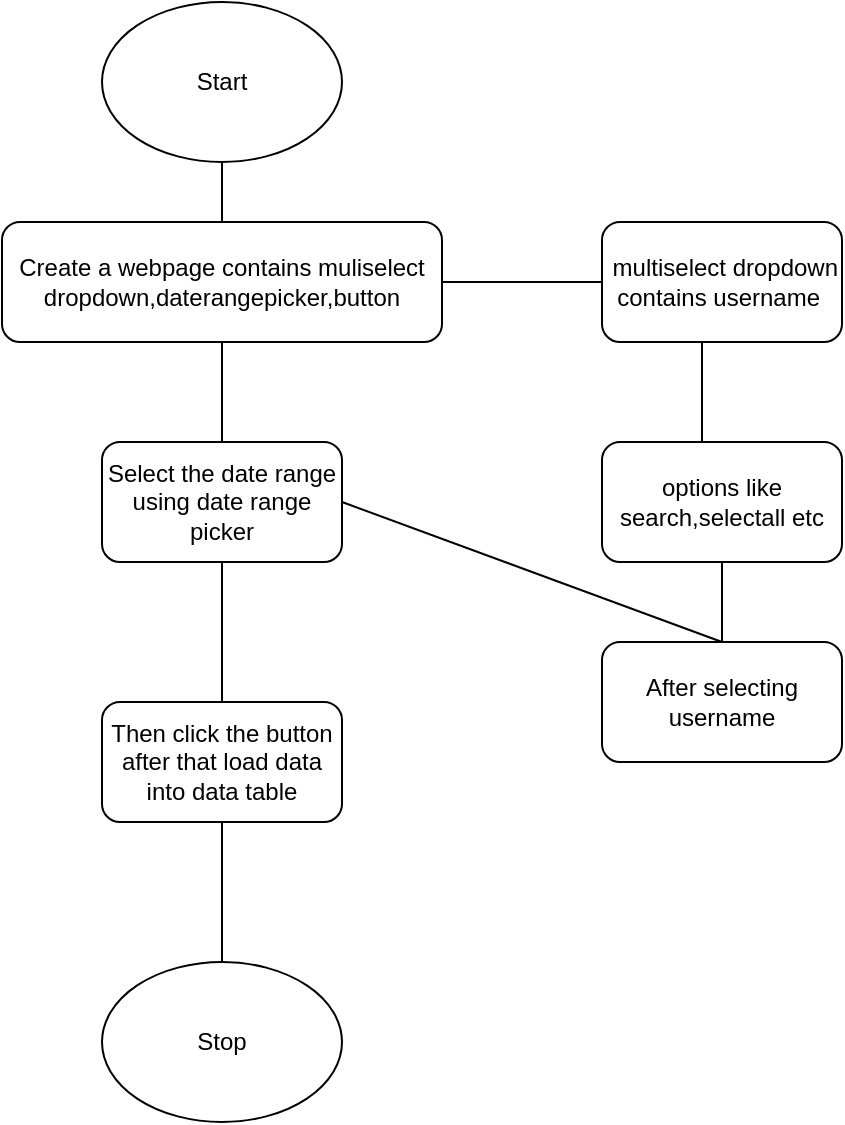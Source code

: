 <mxfile version="14.8.3" type="device"><diagram id="m2r9uCUxb7m4i0ik9nzs" name="Page-1"><mxGraphModel dx="1038" dy="547" grid="1" gridSize="10" guides="1" tooltips="1" connect="1" arrows="1" fold="1" page="1" pageScale="1" pageWidth="850" pageHeight="1100" math="0" shadow="0"><root><mxCell id="0"/><mxCell id="1" parent="0"/><mxCell id="zetQy-ntssYid8NQicb0-1" value="Start" style="ellipse;whiteSpace=wrap;html=1;" vertex="1" parent="1"><mxGeometry x="340" y="20" width="120" height="80" as="geometry"/></mxCell><mxCell id="zetQy-ntssYid8NQicb0-3" value="" style="endArrow=none;html=1;entryX=0.5;entryY=1;entryDx=0;entryDy=0;exitX=0.5;exitY=0;exitDx=0;exitDy=0;" edge="1" parent="1" target="zetQy-ntssYid8NQicb0-1"><mxGeometry width="50" height="50" relative="1" as="geometry"><mxPoint x="400" y="130" as="sourcePoint"/><mxPoint x="450" y="260" as="targetPoint"/><Array as="points"/></mxGeometry></mxCell><mxCell id="zetQy-ntssYid8NQicb0-5" value="" style="endArrow=none;html=1;entryX=0.5;entryY=1;entryDx=0;entryDy=0;exitX=0.5;exitY=0;exitDx=0;exitDy=0;" edge="1" parent="1"><mxGeometry width="50" height="50" relative="1" as="geometry"><mxPoint x="400" y="250" as="sourcePoint"/><mxPoint x="400" y="190" as="targetPoint"/></mxGeometry></mxCell><mxCell id="zetQy-ntssYid8NQicb0-6" value="Stop" style="ellipse;whiteSpace=wrap;html=1;" vertex="1" parent="1"><mxGeometry x="340" y="500" width="120" height="80" as="geometry"/></mxCell><mxCell id="zetQy-ntssYid8NQicb0-7" value="" style="endArrow=none;html=1;exitX=0.5;exitY=0;exitDx=0;exitDy=0;" edge="1" parent="1" source="zetQy-ntssYid8NQicb0-6" target="zetQy-ntssYid8NQicb0-18"><mxGeometry width="50" height="50" relative="1" as="geometry"><mxPoint x="400" y="280" as="sourcePoint"/><mxPoint x="400" y="450" as="targetPoint"/></mxGeometry></mxCell><mxCell id="zetQy-ntssYid8NQicb0-8" value="" style="endArrow=none;html=1;exitX=1;exitY=0.5;exitDx=0;exitDy=0;entryX=0;entryY=0.5;entryDx=0;entryDy=0;" edge="1" parent="1" source="zetQy-ntssYid8NQicb0-10" target="zetQy-ntssYid8NQicb0-12"><mxGeometry width="50" height="50" relative="1" as="geometry"><mxPoint x="460" y="280" as="sourcePoint"/><mxPoint x="530" y="280" as="targetPoint"/><Array as="points"><mxPoint x="550" y="160"/></Array></mxGeometry></mxCell><mxCell id="zetQy-ntssYid8NQicb0-10" value="Create a webpage contains muliselect dropdown,daterangepicker,button" style="rounded=1;whiteSpace=wrap;html=1;" vertex="1" parent="1"><mxGeometry x="290" y="130" width="220" height="60" as="geometry"/></mxCell><mxCell id="zetQy-ntssYid8NQicb0-11" value="Select the date range using date range picker" style="rounded=1;whiteSpace=wrap;html=1;" vertex="1" parent="1"><mxGeometry x="340" y="240" width="120" height="60" as="geometry"/></mxCell><mxCell id="zetQy-ntssYid8NQicb0-12" value="&amp;nbsp;multiselect dropdown contains username&amp;nbsp;" style="rounded=1;whiteSpace=wrap;html=1;" vertex="1" parent="1"><mxGeometry x="590" y="130" width="120" height="60" as="geometry"/></mxCell><mxCell id="zetQy-ntssYid8NQicb0-13" value="options like search,selectall etc" style="rounded=1;whiteSpace=wrap;html=1;" vertex="1" parent="1"><mxGeometry x="590" y="240" width="120" height="60" as="geometry"/></mxCell><mxCell id="zetQy-ntssYid8NQicb0-14" value="" style="endArrow=none;html=1;" edge="1" parent="1"><mxGeometry width="50" height="50" relative="1" as="geometry"><mxPoint x="640" y="240" as="sourcePoint"/><mxPoint x="640" y="190" as="targetPoint"/><Array as="points"><mxPoint x="640" y="190"/></Array></mxGeometry></mxCell><mxCell id="zetQy-ntssYid8NQicb0-15" value="After selecting username" style="rounded=1;whiteSpace=wrap;html=1;" vertex="1" parent="1"><mxGeometry x="590" y="340" width="120" height="60" as="geometry"/></mxCell><mxCell id="zetQy-ntssYid8NQicb0-16" value="" style="endArrow=none;html=1;entryX=0.5;entryY=1;entryDx=0;entryDy=0;" edge="1" parent="1" source="zetQy-ntssYid8NQicb0-15" target="zetQy-ntssYid8NQicb0-13"><mxGeometry width="50" height="50" relative="1" as="geometry"><mxPoint x="400" y="350" as="sourcePoint"/><mxPoint x="450" y="300" as="targetPoint"/></mxGeometry></mxCell><mxCell id="zetQy-ntssYid8NQicb0-17" value="" style="endArrow=none;html=1;entryX=1;entryY=0.5;entryDx=0;entryDy=0;" edge="1" parent="1" target="zetQy-ntssYid8NQicb0-11"><mxGeometry width="50" height="50" relative="1" as="geometry"><mxPoint x="650" y="340" as="sourcePoint"/><mxPoint x="450" y="300" as="targetPoint"/></mxGeometry></mxCell><mxCell id="zetQy-ntssYid8NQicb0-18" value="Then click the button&lt;br&gt;after that load data into data table" style="rounded=1;whiteSpace=wrap;html=1;" vertex="1" parent="1"><mxGeometry x="340" y="370" width="120" height="60" as="geometry"/></mxCell><mxCell id="zetQy-ntssYid8NQicb0-19" value="" style="endArrow=none;html=1;exitX=0.5;exitY=0;exitDx=0;exitDy=0;entryX=0.5;entryY=1;entryDx=0;entryDy=0;" edge="1" parent="1" source="zetQy-ntssYid8NQicb0-18" target="zetQy-ntssYid8NQicb0-11"><mxGeometry width="50" height="50" relative="1" as="geometry"><mxPoint x="400" y="330" as="sourcePoint"/><mxPoint x="450" y="280" as="targetPoint"/></mxGeometry></mxCell></root></mxGraphModel></diagram></mxfile>
